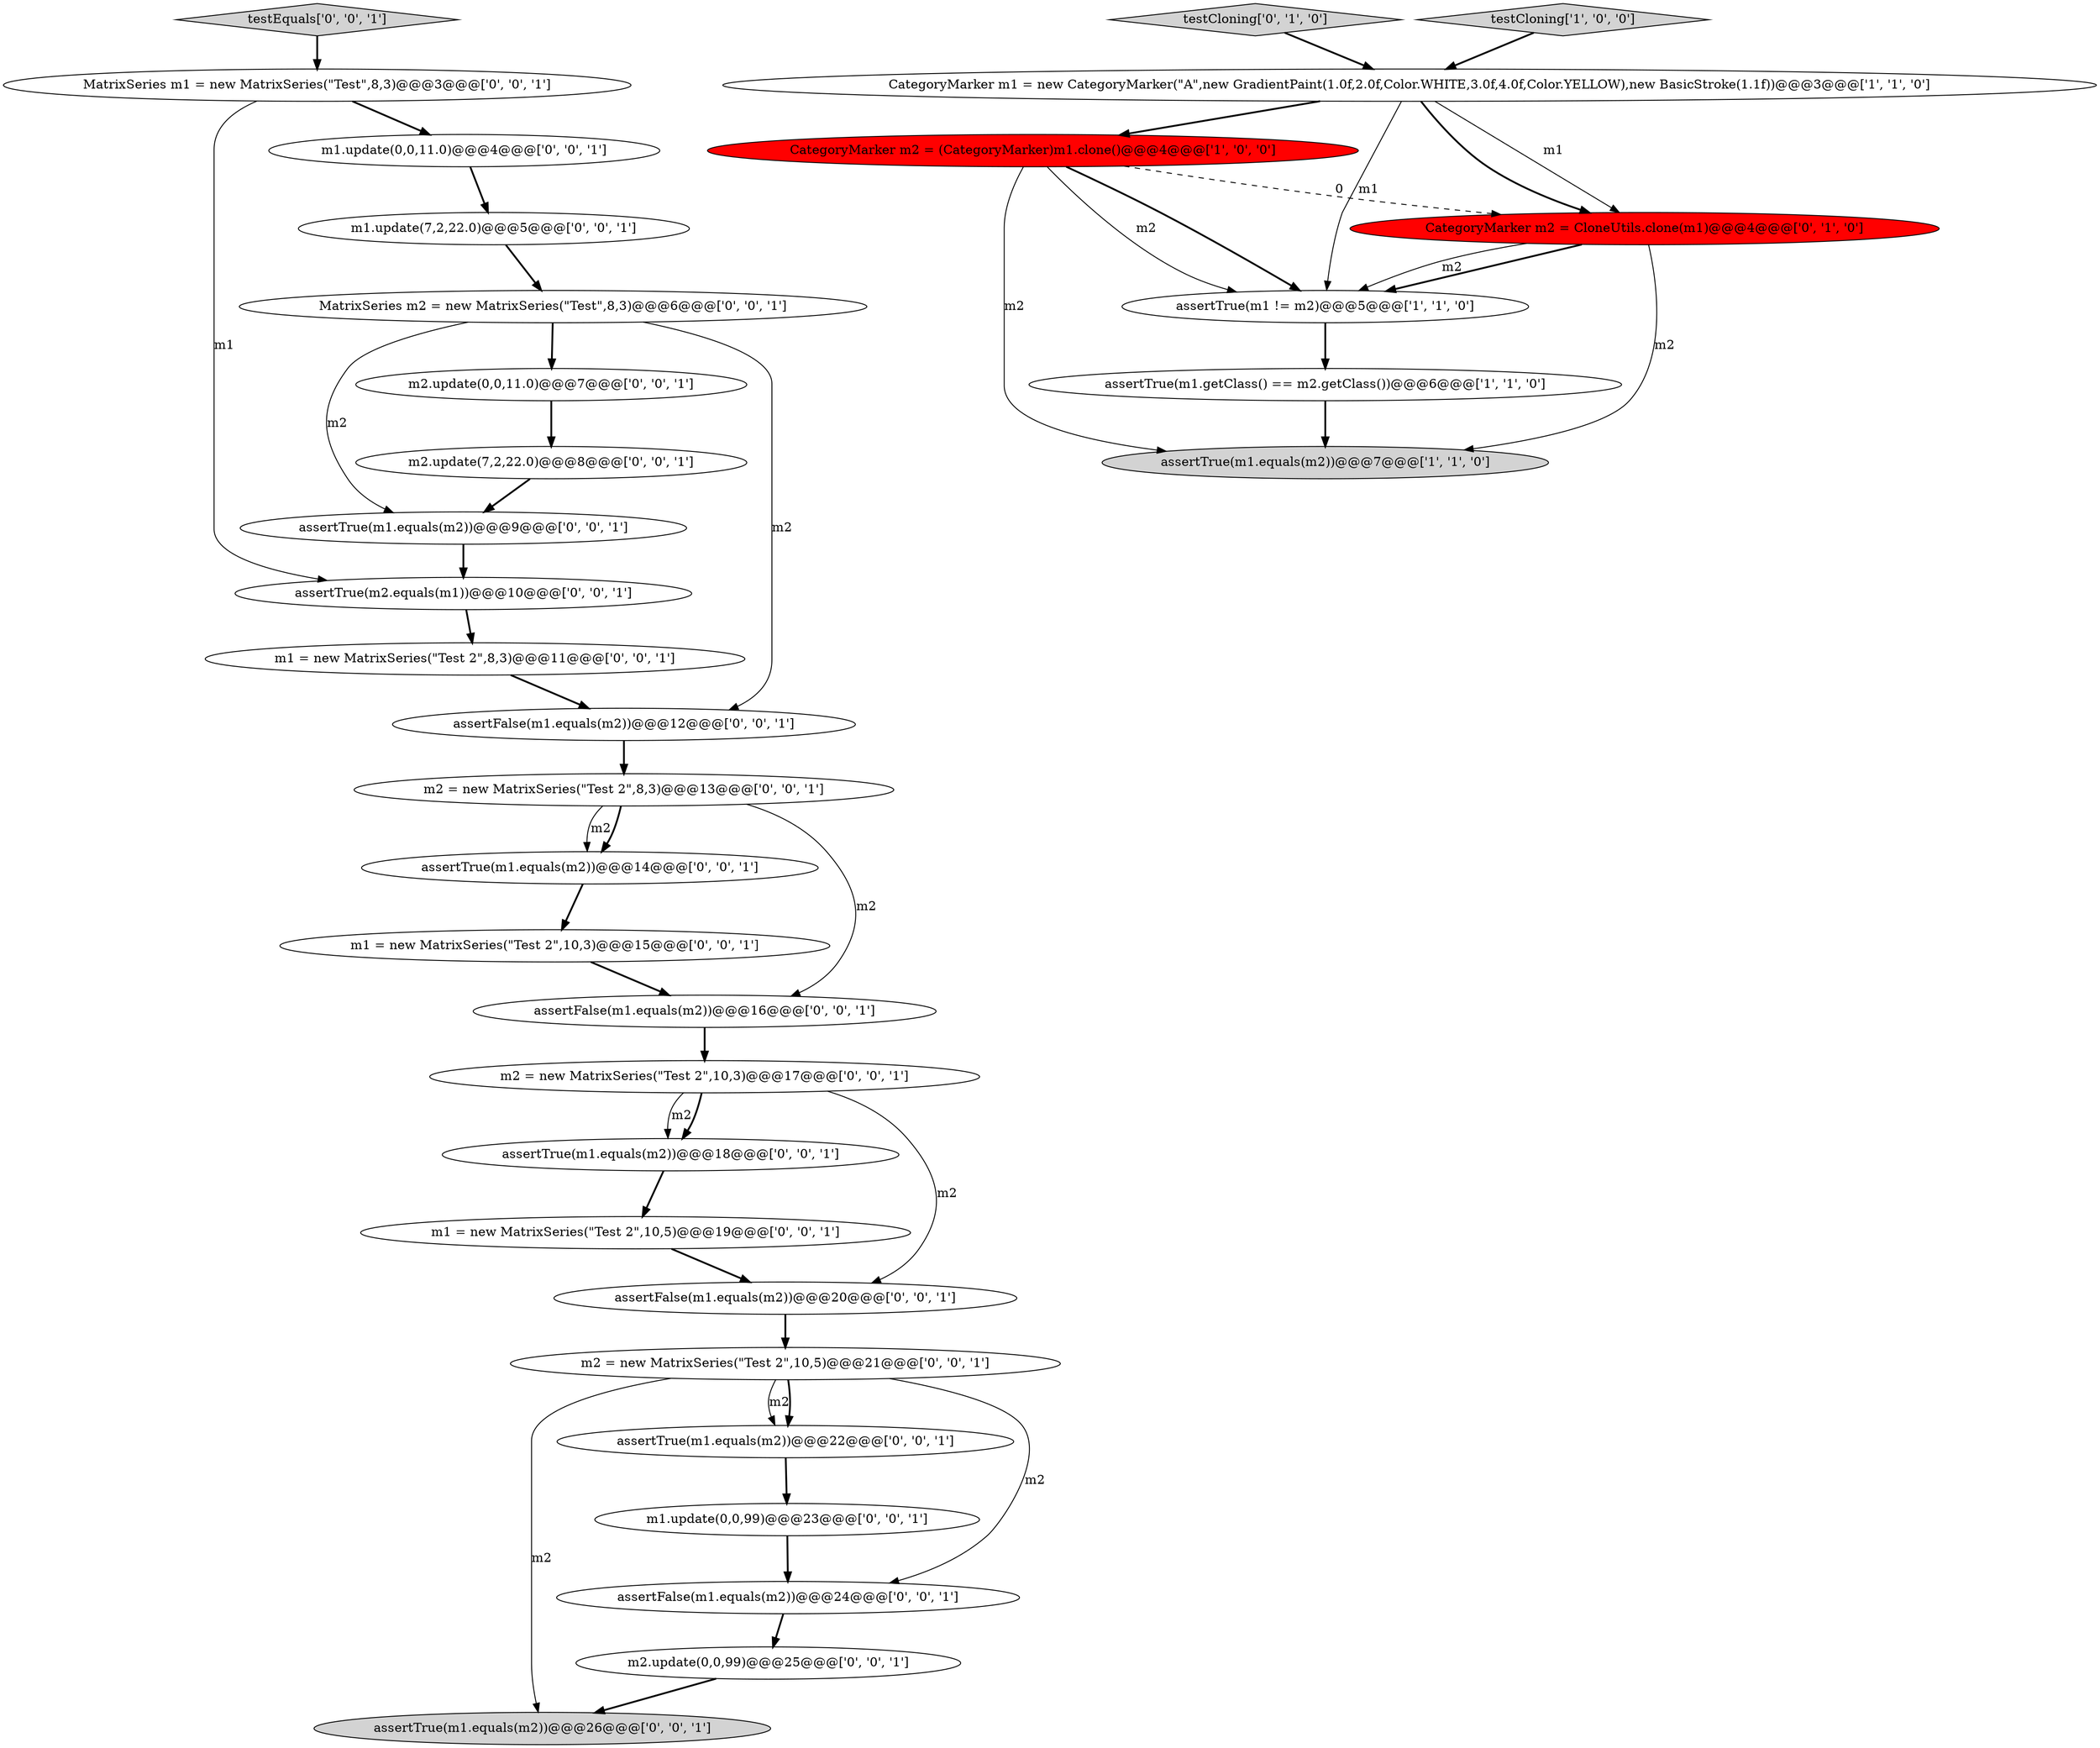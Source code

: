 digraph {
27 [style = filled, label = "assertTrue(m1.equals(m2))@@@26@@@['0', '0', '1']", fillcolor = lightgray, shape = ellipse image = "AAA0AAABBB3BBB"];
25 [style = filled, label = "assertTrue(m1.equals(m2))@@@18@@@['0', '0', '1']", fillcolor = white, shape = ellipse image = "AAA0AAABBB3BBB"];
28 [style = filled, label = "MatrixSeries m2 = new MatrixSeries(\"Test\",8,3)@@@6@@@['0', '0', '1']", fillcolor = white, shape = ellipse image = "AAA0AAABBB3BBB"];
4 [style = filled, label = "CategoryMarker m1 = new CategoryMarker(\"A\",new GradientPaint(1.0f,2.0f,Color.WHITE,3.0f,4.0f,Color.YELLOW),new BasicStroke(1.1f))@@@3@@@['1', '1', '0']", fillcolor = white, shape = ellipse image = "AAA0AAABBB1BBB"];
16 [style = filled, label = "MatrixSeries m1 = new MatrixSeries(\"Test\",8,3)@@@3@@@['0', '0', '1']", fillcolor = white, shape = ellipse image = "AAA0AAABBB3BBB"];
26 [style = filled, label = "m1 = new MatrixSeries(\"Test 2\",10,5)@@@19@@@['0', '0', '1']", fillcolor = white, shape = ellipse image = "AAA0AAABBB3BBB"];
17 [style = filled, label = "m2 = new MatrixSeries(\"Test 2\",8,3)@@@13@@@['0', '0', '1']", fillcolor = white, shape = ellipse image = "AAA0AAABBB3BBB"];
11 [style = filled, label = "assertTrue(m1.equals(m2))@@@14@@@['0', '0', '1']", fillcolor = white, shape = ellipse image = "AAA0AAABBB3BBB"];
7 [style = filled, label = "testCloning['0', '1', '0']", fillcolor = lightgray, shape = diamond image = "AAA0AAABBB2BBB"];
5 [style = filled, label = "assertTrue(m1 != m2)@@@5@@@['1', '1', '0']", fillcolor = white, shape = ellipse image = "AAA0AAABBB1BBB"];
10 [style = filled, label = "m2.update(7,2,22.0)@@@8@@@['0', '0', '1']", fillcolor = white, shape = ellipse image = "AAA0AAABBB3BBB"];
14 [style = filled, label = "m1 = new MatrixSeries(\"Test 2\",10,3)@@@15@@@['0', '0', '1']", fillcolor = white, shape = ellipse image = "AAA0AAABBB3BBB"];
9 [style = filled, label = "m1.update(7,2,22.0)@@@5@@@['0', '0', '1']", fillcolor = white, shape = ellipse image = "AAA0AAABBB3BBB"];
19 [style = filled, label = "assertTrue(m2.equals(m1))@@@10@@@['0', '0', '1']", fillcolor = white, shape = ellipse image = "AAA0AAABBB3BBB"];
21 [style = filled, label = "m1 = new MatrixSeries(\"Test 2\",8,3)@@@11@@@['0', '0', '1']", fillcolor = white, shape = ellipse image = "AAA0AAABBB3BBB"];
6 [style = filled, label = "CategoryMarker m2 = CloneUtils.clone(m1)@@@4@@@['0', '1', '0']", fillcolor = red, shape = ellipse image = "AAA1AAABBB2BBB"];
30 [style = filled, label = "assertTrue(m1.equals(m2))@@@9@@@['0', '0', '1']", fillcolor = white, shape = ellipse image = "AAA0AAABBB3BBB"];
18 [style = filled, label = "m2 = new MatrixSeries(\"Test 2\",10,3)@@@17@@@['0', '0', '1']", fillcolor = white, shape = ellipse image = "AAA0AAABBB3BBB"];
29 [style = filled, label = "assertFalse(m1.equals(m2))@@@20@@@['0', '0', '1']", fillcolor = white, shape = ellipse image = "AAA0AAABBB3BBB"];
32 [style = filled, label = "m2.update(0,0,99)@@@25@@@['0', '0', '1']", fillcolor = white, shape = ellipse image = "AAA0AAABBB3BBB"];
31 [style = filled, label = "assertFalse(m1.equals(m2))@@@16@@@['0', '0', '1']", fillcolor = white, shape = ellipse image = "AAA0AAABBB3BBB"];
3 [style = filled, label = "testCloning['1', '0', '0']", fillcolor = lightgray, shape = diamond image = "AAA0AAABBB1BBB"];
12 [style = filled, label = "testEquals['0', '0', '1']", fillcolor = lightgray, shape = diamond image = "AAA0AAABBB3BBB"];
2 [style = filled, label = "CategoryMarker m2 = (CategoryMarker)m1.clone()@@@4@@@['1', '0', '0']", fillcolor = red, shape = ellipse image = "AAA1AAABBB1BBB"];
13 [style = filled, label = "m2.update(0,0,11.0)@@@7@@@['0', '0', '1']", fillcolor = white, shape = ellipse image = "AAA0AAABBB3BBB"];
22 [style = filled, label = "m2 = new MatrixSeries(\"Test 2\",10,5)@@@21@@@['0', '0', '1']", fillcolor = white, shape = ellipse image = "AAA0AAABBB3BBB"];
1 [style = filled, label = "assertTrue(m1.getClass() == m2.getClass())@@@6@@@['1', '1', '0']", fillcolor = white, shape = ellipse image = "AAA0AAABBB1BBB"];
23 [style = filled, label = "assertTrue(m1.equals(m2))@@@22@@@['0', '0', '1']", fillcolor = white, shape = ellipse image = "AAA0AAABBB3BBB"];
0 [style = filled, label = "assertTrue(m1.equals(m2))@@@7@@@['1', '1', '0']", fillcolor = lightgray, shape = ellipse image = "AAA0AAABBB1BBB"];
8 [style = filled, label = "m1.update(0,0,11.0)@@@4@@@['0', '0', '1']", fillcolor = white, shape = ellipse image = "AAA0AAABBB3BBB"];
15 [style = filled, label = "assertFalse(m1.equals(m2))@@@12@@@['0', '0', '1']", fillcolor = white, shape = ellipse image = "AAA0AAABBB3BBB"];
24 [style = filled, label = "m1.update(0,0,99)@@@23@@@['0', '0', '1']", fillcolor = white, shape = ellipse image = "AAA0AAABBB3BBB"];
20 [style = filled, label = "assertFalse(m1.equals(m2))@@@24@@@['0', '0', '1']", fillcolor = white, shape = ellipse image = "AAA0AAABBB3BBB"];
22->27 [style = solid, label="m2"];
13->10 [style = bold, label=""];
2->0 [style = solid, label="m2"];
18->29 [style = solid, label="m2"];
4->6 [style = solid, label="m1"];
22->20 [style = solid, label="m2"];
2->5 [style = solid, label="m2"];
16->8 [style = bold, label=""];
11->14 [style = bold, label=""];
4->6 [style = bold, label=""];
21->15 [style = bold, label=""];
26->29 [style = bold, label=""];
20->32 [style = bold, label=""];
22->23 [style = solid, label="m2"];
28->13 [style = bold, label=""];
31->18 [style = bold, label=""];
32->27 [style = bold, label=""];
12->16 [style = bold, label=""];
1->0 [style = bold, label=""];
4->2 [style = bold, label=""];
7->4 [style = bold, label=""];
18->25 [style = solid, label="m2"];
3->4 [style = bold, label=""];
22->23 [style = bold, label=""];
24->20 [style = bold, label=""];
9->28 [style = bold, label=""];
17->31 [style = solid, label="m2"];
5->1 [style = bold, label=""];
6->5 [style = bold, label=""];
30->19 [style = bold, label=""];
15->17 [style = bold, label=""];
23->24 [style = bold, label=""];
6->0 [style = solid, label="m2"];
25->26 [style = bold, label=""];
14->31 [style = bold, label=""];
4->5 [style = solid, label="m1"];
8->9 [style = bold, label=""];
18->25 [style = bold, label=""];
16->19 [style = solid, label="m1"];
2->6 [style = dashed, label="0"];
28->30 [style = solid, label="m2"];
17->11 [style = solid, label="m2"];
6->5 [style = solid, label="m2"];
29->22 [style = bold, label=""];
28->15 [style = solid, label="m2"];
10->30 [style = bold, label=""];
2->5 [style = bold, label=""];
17->11 [style = bold, label=""];
19->21 [style = bold, label=""];
}
